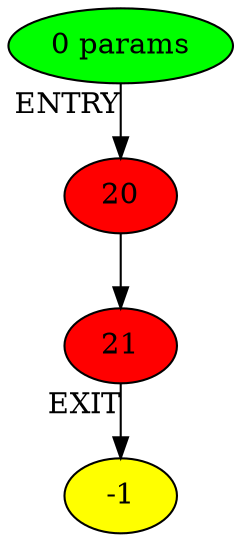 digraph testName {
0 [label="20" , fillcolor = red, style = filled];
1 [label="21" , fillcolor = red, style = filled];
0 -> 1;
-2 -> 0[xlabel="ENTRY"];
1 -> -1[xlabel="EXIT"];
-2 [fillcolor = green, style = filled]-1 [fillcolor= yellow, style = filled] -2 [label="0 params"];
}
